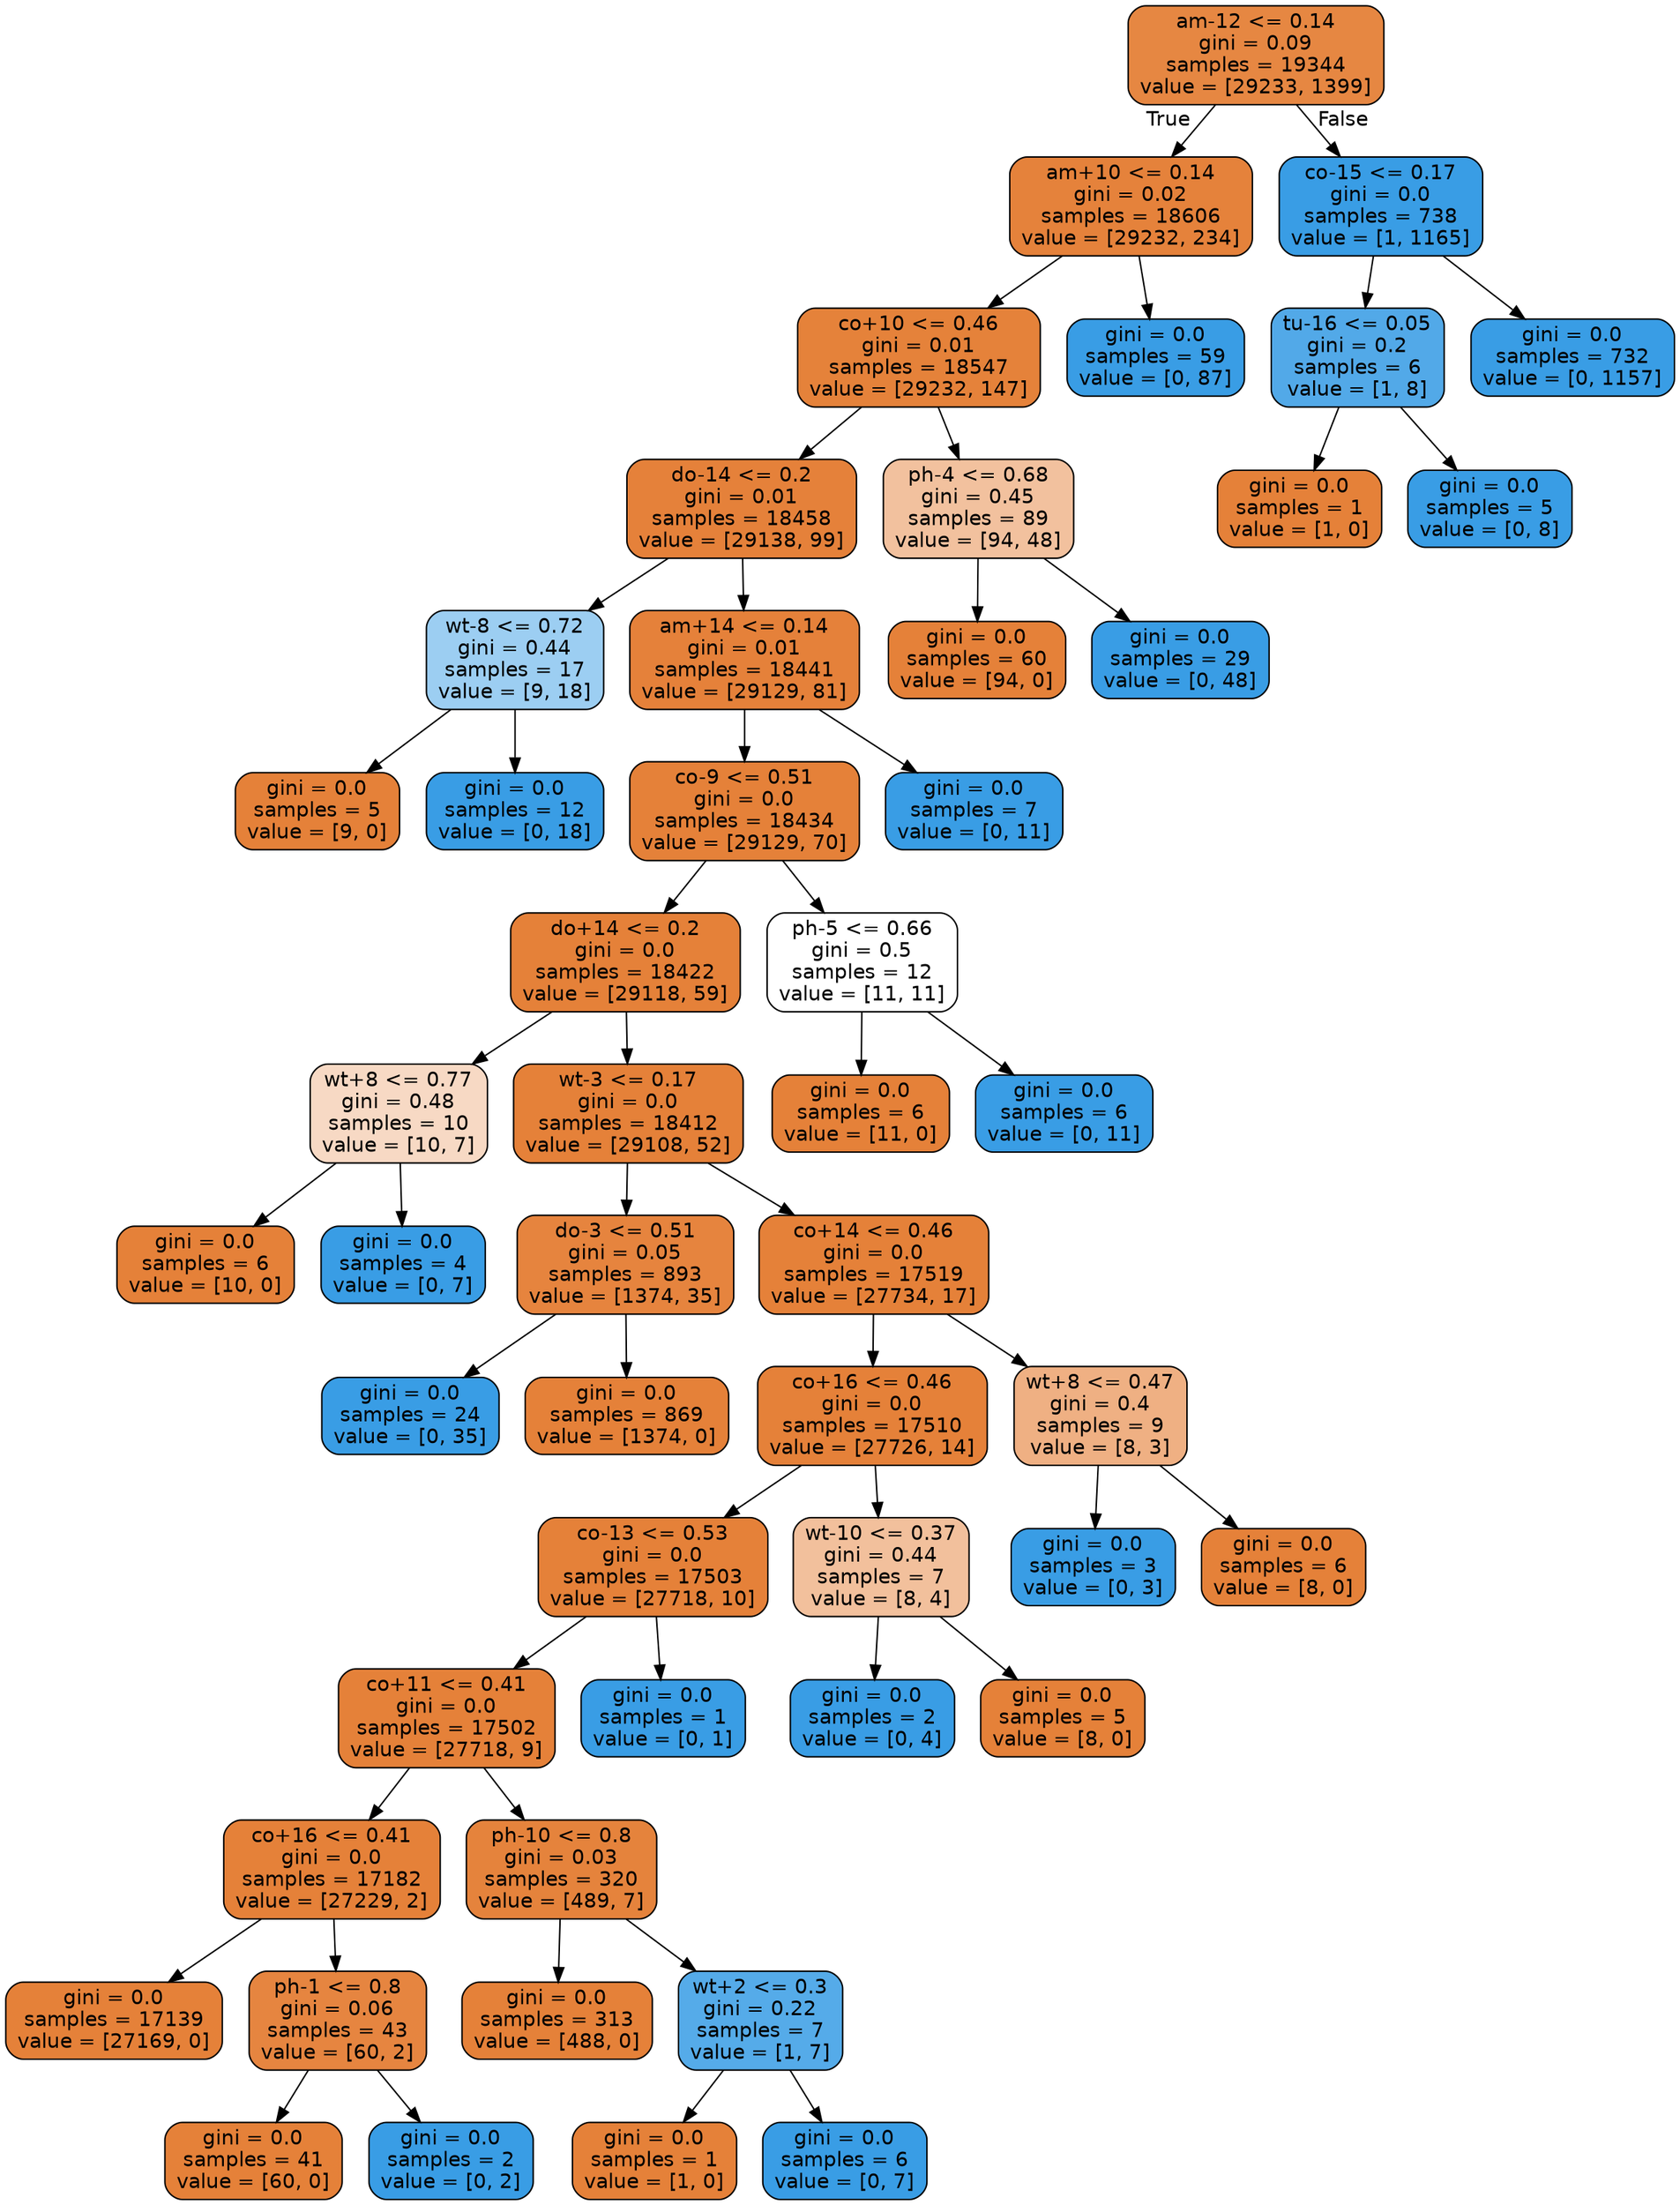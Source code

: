 digraph Tree {
node [shape=box, style="filled, rounded", color="black", fontname="helvetica"] ;
edge [fontname="helvetica"] ;
0 [label="am-12 <= 0.14\ngini = 0.09\nsamples = 19344\nvalue = [29233, 1399]", fillcolor="#e68742"] ;
1 [label="am+10 <= 0.14\ngini = 0.02\nsamples = 18606\nvalue = [29232, 234]", fillcolor="#e5823b"] ;
0 -> 1 [labeldistance=2.5, labelangle=45, headlabel="True"] ;
2 [label="co+10 <= 0.46\ngini = 0.01\nsamples = 18547\nvalue = [29232, 147]", fillcolor="#e5823a"] ;
1 -> 2 ;
3 [label="do-14 <= 0.2\ngini = 0.01\nsamples = 18458\nvalue = [29138, 99]", fillcolor="#e5813a"] ;
2 -> 3 ;
4 [label="wt-8 <= 0.72\ngini = 0.44\nsamples = 17\nvalue = [9, 18]", fillcolor="#9ccef2"] ;
3 -> 4 ;
5 [label="gini = 0.0\nsamples = 5\nvalue = [9, 0]", fillcolor="#e58139"] ;
4 -> 5 ;
6 [label="gini = 0.0\nsamples = 12\nvalue = [0, 18]", fillcolor="#399de5"] ;
4 -> 6 ;
7 [label="am+14 <= 0.14\ngini = 0.01\nsamples = 18441\nvalue = [29129, 81]", fillcolor="#e5813a"] ;
3 -> 7 ;
8 [label="co-9 <= 0.51\ngini = 0.0\nsamples = 18434\nvalue = [29129, 70]", fillcolor="#e58139"] ;
7 -> 8 ;
9 [label="do+14 <= 0.2\ngini = 0.0\nsamples = 18422\nvalue = [29118, 59]", fillcolor="#e58139"] ;
8 -> 9 ;
10 [label="wt+8 <= 0.77\ngini = 0.48\nsamples = 10\nvalue = [10, 7]", fillcolor="#f7d9c4"] ;
9 -> 10 ;
11 [label="gini = 0.0\nsamples = 6\nvalue = [10, 0]", fillcolor="#e58139"] ;
10 -> 11 ;
12 [label="gini = 0.0\nsamples = 4\nvalue = [0, 7]", fillcolor="#399de5"] ;
10 -> 12 ;
13 [label="wt-3 <= 0.17\ngini = 0.0\nsamples = 18412\nvalue = [29108, 52]", fillcolor="#e58139"] ;
9 -> 13 ;
14 [label="do-3 <= 0.51\ngini = 0.05\nsamples = 893\nvalue = [1374, 35]", fillcolor="#e6843e"] ;
13 -> 14 ;
15 [label="gini = 0.0\nsamples = 24\nvalue = [0, 35]", fillcolor="#399de5"] ;
14 -> 15 ;
16 [label="gini = 0.0\nsamples = 869\nvalue = [1374, 0]", fillcolor="#e58139"] ;
14 -> 16 ;
17 [label="co+14 <= 0.46\ngini = 0.0\nsamples = 17519\nvalue = [27734, 17]", fillcolor="#e58139"] ;
13 -> 17 ;
18 [label="co+16 <= 0.46\ngini = 0.0\nsamples = 17510\nvalue = [27726, 14]", fillcolor="#e58139"] ;
17 -> 18 ;
19 [label="co-13 <= 0.53\ngini = 0.0\nsamples = 17503\nvalue = [27718, 10]", fillcolor="#e58139"] ;
18 -> 19 ;
20 [label="co+11 <= 0.41\ngini = 0.0\nsamples = 17502\nvalue = [27718, 9]", fillcolor="#e58139"] ;
19 -> 20 ;
21 [label="co+16 <= 0.41\ngini = 0.0\nsamples = 17182\nvalue = [27229, 2]", fillcolor="#e58139"] ;
20 -> 21 ;
22 [label="gini = 0.0\nsamples = 17139\nvalue = [27169, 0]", fillcolor="#e58139"] ;
21 -> 22 ;
23 [label="ph-1 <= 0.8\ngini = 0.06\nsamples = 43\nvalue = [60, 2]", fillcolor="#e68540"] ;
21 -> 23 ;
24 [label="gini = 0.0\nsamples = 41\nvalue = [60, 0]", fillcolor="#e58139"] ;
23 -> 24 ;
25 [label="gini = 0.0\nsamples = 2\nvalue = [0, 2]", fillcolor="#399de5"] ;
23 -> 25 ;
26 [label="ph-10 <= 0.8\ngini = 0.03\nsamples = 320\nvalue = [489, 7]", fillcolor="#e5833c"] ;
20 -> 26 ;
27 [label="gini = 0.0\nsamples = 313\nvalue = [488, 0]", fillcolor="#e58139"] ;
26 -> 27 ;
28 [label="wt+2 <= 0.3\ngini = 0.22\nsamples = 7\nvalue = [1, 7]", fillcolor="#55abe9"] ;
26 -> 28 ;
29 [label="gini = 0.0\nsamples = 1\nvalue = [1, 0]", fillcolor="#e58139"] ;
28 -> 29 ;
30 [label="gini = 0.0\nsamples = 6\nvalue = [0, 7]", fillcolor="#399de5"] ;
28 -> 30 ;
31 [label="gini = 0.0\nsamples = 1\nvalue = [0, 1]", fillcolor="#399de5"] ;
19 -> 31 ;
32 [label="wt-10 <= 0.37\ngini = 0.44\nsamples = 7\nvalue = [8, 4]", fillcolor="#f2c09c"] ;
18 -> 32 ;
33 [label="gini = 0.0\nsamples = 2\nvalue = [0, 4]", fillcolor="#399de5"] ;
32 -> 33 ;
34 [label="gini = 0.0\nsamples = 5\nvalue = [8, 0]", fillcolor="#e58139"] ;
32 -> 34 ;
35 [label="wt+8 <= 0.47\ngini = 0.4\nsamples = 9\nvalue = [8, 3]", fillcolor="#efb083"] ;
17 -> 35 ;
36 [label="gini = 0.0\nsamples = 3\nvalue = [0, 3]", fillcolor="#399de5"] ;
35 -> 36 ;
37 [label="gini = 0.0\nsamples = 6\nvalue = [8, 0]", fillcolor="#e58139"] ;
35 -> 37 ;
38 [label="ph-5 <= 0.66\ngini = 0.5\nsamples = 12\nvalue = [11, 11]", fillcolor="#ffffff"] ;
8 -> 38 ;
39 [label="gini = 0.0\nsamples = 6\nvalue = [11, 0]", fillcolor="#e58139"] ;
38 -> 39 ;
40 [label="gini = 0.0\nsamples = 6\nvalue = [0, 11]", fillcolor="#399de5"] ;
38 -> 40 ;
41 [label="gini = 0.0\nsamples = 7\nvalue = [0, 11]", fillcolor="#399de5"] ;
7 -> 41 ;
42 [label="ph-4 <= 0.68\ngini = 0.45\nsamples = 89\nvalue = [94, 48]", fillcolor="#f2c19e"] ;
2 -> 42 ;
43 [label="gini = 0.0\nsamples = 60\nvalue = [94, 0]", fillcolor="#e58139"] ;
42 -> 43 ;
44 [label="gini = 0.0\nsamples = 29\nvalue = [0, 48]", fillcolor="#399de5"] ;
42 -> 44 ;
45 [label="gini = 0.0\nsamples = 59\nvalue = [0, 87]", fillcolor="#399de5"] ;
1 -> 45 ;
46 [label="co-15 <= 0.17\ngini = 0.0\nsamples = 738\nvalue = [1, 1165]", fillcolor="#399de5"] ;
0 -> 46 [labeldistance=2.5, labelangle=-45, headlabel="False"] ;
47 [label="tu-16 <= 0.05\ngini = 0.2\nsamples = 6\nvalue = [1, 8]", fillcolor="#52a9e8"] ;
46 -> 47 ;
48 [label="gini = 0.0\nsamples = 1\nvalue = [1, 0]", fillcolor="#e58139"] ;
47 -> 48 ;
49 [label="gini = 0.0\nsamples = 5\nvalue = [0, 8]", fillcolor="#399de5"] ;
47 -> 49 ;
50 [label="gini = 0.0\nsamples = 732\nvalue = [0, 1157]", fillcolor="#399de5"] ;
46 -> 50 ;
}